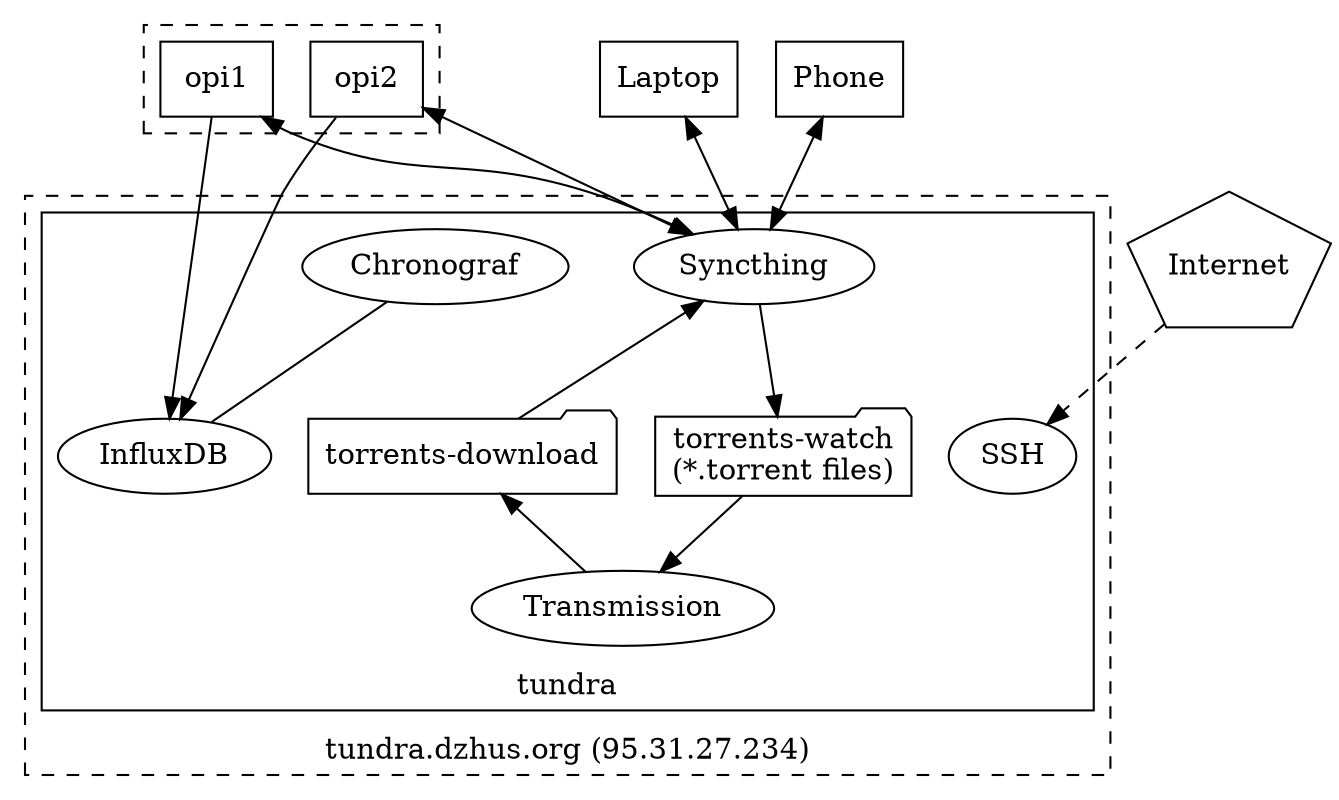 digraph G {
    subgraph cluster_moscow {
        style=dashed;
        label="tundra.dzhus.org (95.31.27.234)";
        labelloc = "b";
        subgraph cluster_tundra {
            style=solid;
            label ="tundra";
            labelloc="b";
            InfluxDB;
            SSH;
            Syncthing;
            {
                rank=same;
                tw [label="torrents-watch\n(*.torrent files)", shape=folder];
                td [label="torrents-download", shape=folder];
            }
            Transmission -> td;
            tw -> Transmission;
            Syncthing -> tw;
            td -> Syncthing;
            Chronograf;
        }
    }

    Internet [shape=pentagon, height=1];
    Internet -> SSH [style=dashed];

    subgraph cluster_london {
        style=dashed;
        opi1 [shape=box];
        opi2 [shape=box];
    }

    Syncthing -> SSH [weight=2, style=invis];
    opi1 -> InfluxDB;
    opi2 -> InfluxDB;
    Chronograf -> InfluxDB [dir=none];

    opi1 -> Syncthing [dir=both];
    opi2 -> Syncthing [dir=both];

    laptop [label="Laptop", shape=box];
    laptop -> Syncthing [dir=both];

    phone [label="Phone", shape=box];
    phone -> Syncthing [dir=both];
}
